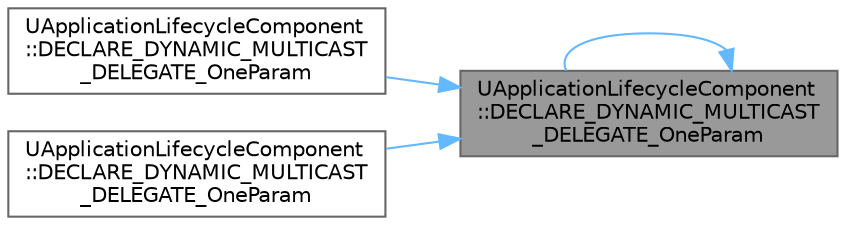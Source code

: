 digraph "UApplicationLifecycleComponent::DECLARE_DYNAMIC_MULTICAST_DELEGATE_OneParam"
{
 // INTERACTIVE_SVG=YES
 // LATEX_PDF_SIZE
  bgcolor="transparent";
  edge [fontname=Helvetica,fontsize=10,labelfontname=Helvetica,labelfontsize=10];
  node [fontname=Helvetica,fontsize=10,shape=box,height=0.2,width=0.4];
  rankdir="RL";
  Node1 [id="Node000001",label="UApplicationLifecycleComponent\l::DECLARE_DYNAMIC_MULTICAST\l_DELEGATE_OneParam",height=0.2,width=0.4,color="gray40", fillcolor="grey60", style="filled", fontcolor="black",tooltip=" "];
  Node1 -> Node2 [id="edge1_Node000001_Node000002",dir="back",color="steelblue1",style="solid",tooltip=" "];
  Node2 [id="Node000002",label="UApplicationLifecycleComponent\l::DECLARE_DYNAMIC_MULTICAST\l_DELEGATE_OneParam",height=0.2,width=0.4,color="grey40", fillcolor="white", style="filled",URL="$da/d7f/classUApplicationLifecycleComponent.html#ac613f34e4a74384551a86aadc5050d83",tooltip=" "];
  Node1 -> Node3 [id="edge2_Node000001_Node000003",dir="back",color="steelblue1",style="solid",tooltip=" "];
  Node3 [id="Node000003",label="UApplicationLifecycleComponent\l::DECLARE_DYNAMIC_MULTICAST\l_DELEGATE_OneParam",height=0.2,width=0.4,color="grey40", fillcolor="white", style="filled",URL="$da/d7f/classUApplicationLifecycleComponent.html#a57379d14b78b092d4d5291a9b28e09d3",tooltip=" "];
  Node1 -> Node1 [id="edge3_Node000001_Node000001",dir="back",color="steelblue1",style="solid",tooltip=" "];
}
